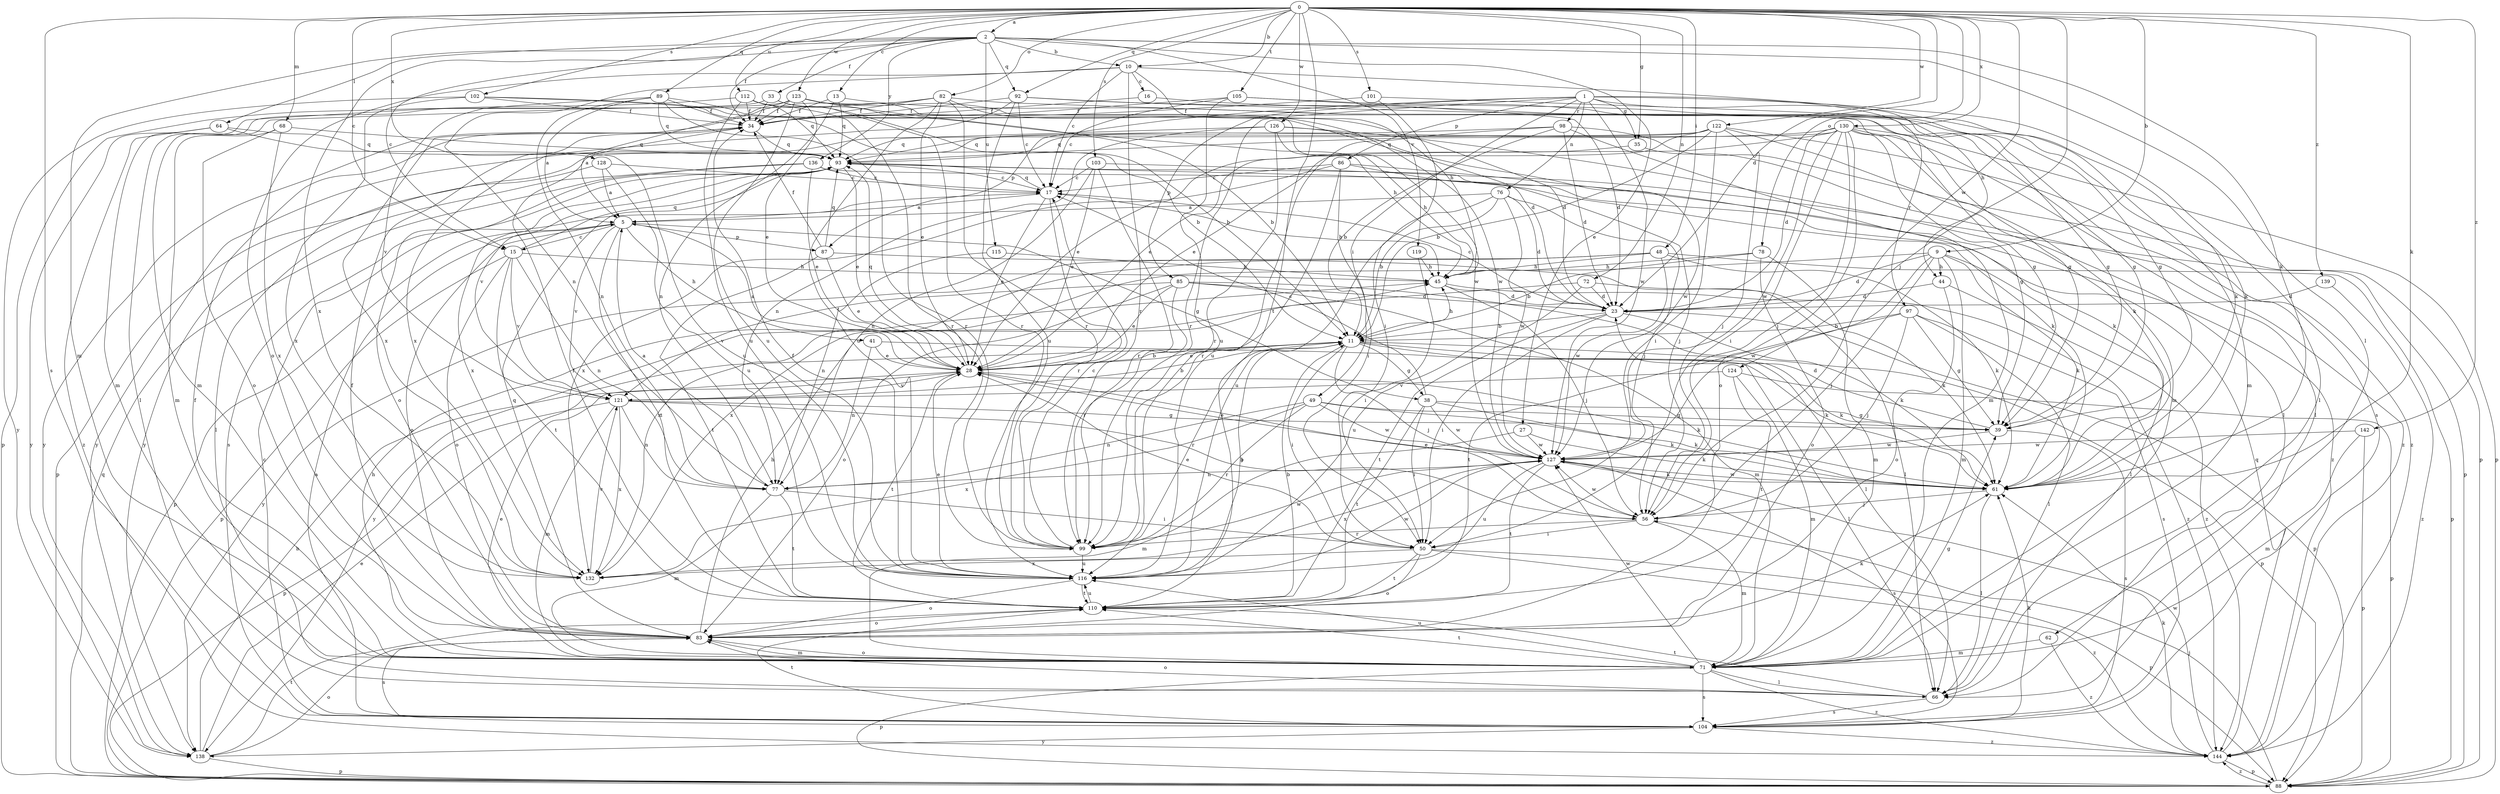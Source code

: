 strict digraph  {
0;
1;
2;
5;
9;
10;
11;
13;
15;
16;
17;
23;
27;
28;
33;
34;
35;
38;
39;
41;
44;
45;
48;
49;
50;
56;
61;
62;
64;
66;
68;
71;
72;
76;
77;
78;
82;
83;
85;
86;
87;
88;
89;
92;
93;
97;
98;
99;
101;
102;
103;
104;
105;
110;
112;
115;
116;
119;
121;
122;
123;
124;
126;
127;
128;
130;
132;
136;
138;
139;
142;
144;
0 -> 2  [label=a];
0 -> 9  [label=b];
0 -> 10  [label=b];
0 -> 13  [label=c];
0 -> 15  [label=c];
0 -> 23  [label=d];
0 -> 35  [label=g];
0 -> 48  [label=i];
0 -> 56  [label=j];
0 -> 61  [label=k];
0 -> 68  [label=m];
0 -> 72  [label=n];
0 -> 78  [label=o];
0 -> 82  [label=o];
0 -> 89  [label=q];
0 -> 92  [label=q];
0 -> 101  [label=s];
0 -> 102  [label=s];
0 -> 103  [label=s];
0 -> 104  [label=s];
0 -> 105  [label=t];
0 -> 110  [label=t];
0 -> 112  [label=u];
0 -> 122  [label=w];
0 -> 123  [label=w];
0 -> 124  [label=w];
0 -> 126  [label=w];
0 -> 128  [label=x];
0 -> 130  [label=x];
0 -> 139  [label=z];
0 -> 142  [label=z];
1 -> 35  [label=g];
1 -> 49  [label=i];
1 -> 71  [label=m];
1 -> 76  [label=n];
1 -> 85  [label=p];
1 -> 86  [label=p];
1 -> 87  [label=p];
1 -> 97  [label=r];
1 -> 98  [label=r];
1 -> 99  [label=r];
1 -> 104  [label=s];
1 -> 127  [label=w];
2 -> 10  [label=b];
2 -> 15  [label=c];
2 -> 27  [label=e];
2 -> 33  [label=f];
2 -> 34  [label=f];
2 -> 61  [label=k];
2 -> 62  [label=l];
2 -> 64  [label=l];
2 -> 71  [label=m];
2 -> 92  [label=q];
2 -> 115  [label=u];
2 -> 119  [label=v];
2 -> 132  [label=x];
2 -> 136  [label=y];
5 -> 15  [label=c];
5 -> 38  [label=g];
5 -> 41  [label=h];
5 -> 83  [label=o];
5 -> 87  [label=p];
5 -> 88  [label=p];
5 -> 110  [label=t];
5 -> 121  [label=v];
9 -> 23  [label=d];
9 -> 44  [label=h];
9 -> 56  [label=j];
9 -> 61  [label=k];
9 -> 66  [label=l];
9 -> 71  [label=m];
9 -> 127  [label=w];
9 -> 132  [label=x];
10 -> 16  [label=c];
10 -> 17  [label=c];
10 -> 44  [label=h];
10 -> 45  [label=h];
10 -> 77  [label=n];
10 -> 83  [label=o];
10 -> 99  [label=r];
11 -> 28  [label=e];
11 -> 38  [label=g];
11 -> 45  [label=h];
11 -> 50  [label=i];
11 -> 56  [label=j];
11 -> 61  [label=k];
11 -> 66  [label=l];
11 -> 88  [label=p];
11 -> 99  [label=r];
13 -> 34  [label=f];
13 -> 39  [label=g];
13 -> 77  [label=n];
13 -> 93  [label=q];
15 -> 45  [label=h];
15 -> 77  [label=n];
15 -> 83  [label=o];
15 -> 88  [label=p];
15 -> 93  [label=q];
15 -> 110  [label=t];
15 -> 121  [label=v];
16 -> 34  [label=f];
16 -> 66  [label=l];
17 -> 5  [label=a];
17 -> 28  [label=e];
17 -> 45  [label=h];
17 -> 93  [label=q];
17 -> 99  [label=r];
23 -> 11  [label=b];
23 -> 17  [label=c];
23 -> 50  [label=i];
23 -> 61  [label=k];
23 -> 88  [label=p];
23 -> 110  [label=t];
27 -> 61  [label=k];
27 -> 71  [label=m];
27 -> 127  [label=w];
28 -> 5  [label=a];
28 -> 11  [label=b];
28 -> 61  [label=k];
28 -> 93  [label=q];
28 -> 110  [label=t];
28 -> 121  [label=v];
33 -> 34  [label=f];
33 -> 45  [label=h];
33 -> 88  [label=p];
33 -> 99  [label=r];
34 -> 93  [label=q];
34 -> 138  [label=y];
35 -> 28  [label=e];
35 -> 144  [label=z];
38 -> 17  [label=c];
38 -> 39  [label=g];
38 -> 50  [label=i];
38 -> 61  [label=k];
38 -> 110  [label=t];
38 -> 127  [label=w];
39 -> 23  [label=d];
39 -> 104  [label=s];
39 -> 127  [label=w];
41 -> 28  [label=e];
41 -> 61  [label=k];
41 -> 77  [label=n];
44 -> 23  [label=d];
44 -> 83  [label=o];
44 -> 144  [label=z];
45 -> 23  [label=d];
45 -> 56  [label=j];
45 -> 144  [label=z];
48 -> 45  [label=h];
48 -> 61  [label=k];
48 -> 88  [label=p];
48 -> 127  [label=w];
48 -> 132  [label=x];
48 -> 138  [label=y];
49 -> 39  [label=g];
49 -> 61  [label=k];
49 -> 77  [label=n];
49 -> 99  [label=r];
49 -> 127  [label=w];
49 -> 132  [label=x];
50 -> 28  [label=e];
50 -> 83  [label=o];
50 -> 88  [label=p];
50 -> 110  [label=t];
50 -> 132  [label=x];
50 -> 144  [label=z];
56 -> 28  [label=e];
56 -> 50  [label=i];
56 -> 71  [label=m];
56 -> 99  [label=r];
56 -> 127  [label=w];
61 -> 56  [label=j];
61 -> 66  [label=l];
61 -> 127  [label=w];
62 -> 71  [label=m];
62 -> 144  [label=z];
64 -> 93  [label=q];
64 -> 116  [label=u];
64 -> 138  [label=y];
64 -> 144  [label=z];
66 -> 83  [label=o];
66 -> 104  [label=s];
66 -> 110  [label=t];
68 -> 71  [label=m];
68 -> 83  [label=o];
68 -> 93  [label=q];
68 -> 132  [label=x];
71 -> 28  [label=e];
71 -> 34  [label=f];
71 -> 39  [label=g];
71 -> 45  [label=h];
71 -> 66  [label=l];
71 -> 83  [label=o];
71 -> 88  [label=p];
71 -> 104  [label=s];
71 -> 110  [label=t];
71 -> 116  [label=u];
71 -> 127  [label=w];
71 -> 144  [label=z];
72 -> 23  [label=d];
72 -> 61  [label=k];
72 -> 116  [label=u];
72 -> 138  [label=y];
76 -> 5  [label=a];
76 -> 11  [label=b];
76 -> 23  [label=d];
76 -> 56  [label=j];
76 -> 116  [label=u];
76 -> 127  [label=w];
77 -> 5  [label=a];
77 -> 50  [label=i];
77 -> 71  [label=m];
77 -> 110  [label=t];
78 -> 11  [label=b];
78 -> 45  [label=h];
78 -> 71  [label=m];
78 -> 83  [label=o];
82 -> 28  [label=e];
82 -> 34  [label=f];
82 -> 39  [label=g];
82 -> 71  [label=m];
82 -> 99  [label=r];
82 -> 116  [label=u];
82 -> 127  [label=w];
82 -> 132  [label=x];
83 -> 34  [label=f];
83 -> 45  [label=h];
83 -> 61  [label=k];
83 -> 71  [label=m];
83 -> 93  [label=q];
83 -> 104  [label=s];
85 -> 23  [label=d];
85 -> 28  [label=e];
85 -> 66  [label=l];
85 -> 71  [label=m];
85 -> 83  [label=o];
85 -> 99  [label=r];
85 -> 121  [label=v];
86 -> 17  [label=c];
86 -> 50  [label=i];
86 -> 56  [label=j];
86 -> 61  [label=k];
86 -> 99  [label=r];
86 -> 132  [label=x];
87 -> 28  [label=e];
87 -> 34  [label=f];
87 -> 66  [label=l];
87 -> 93  [label=q];
87 -> 110  [label=t];
88 -> 56  [label=j];
88 -> 93  [label=q];
88 -> 144  [label=z];
89 -> 5  [label=a];
89 -> 23  [label=d];
89 -> 34  [label=f];
89 -> 77  [label=n];
89 -> 93  [label=q];
89 -> 99  [label=r];
89 -> 121  [label=v];
92 -> 17  [label=c];
92 -> 34  [label=f];
92 -> 39  [label=g];
92 -> 61  [label=k];
92 -> 116  [label=u];
92 -> 132  [label=x];
93 -> 17  [label=c];
93 -> 28  [label=e];
93 -> 104  [label=s];
93 -> 121  [label=v];
93 -> 132  [label=x];
93 -> 144  [label=z];
97 -> 11  [label=b];
97 -> 39  [label=g];
97 -> 56  [label=j];
97 -> 66  [label=l];
97 -> 104  [label=s];
97 -> 110  [label=t];
98 -> 11  [label=b];
98 -> 23  [label=d];
98 -> 71  [label=m];
98 -> 88  [label=p];
98 -> 93  [label=q];
98 -> 116  [label=u];
99 -> 17  [label=c];
99 -> 116  [label=u];
99 -> 127  [label=w];
101 -> 34  [label=f];
101 -> 50  [label=i];
101 -> 61  [label=k];
102 -> 11  [label=b];
102 -> 23  [label=d];
102 -> 34  [label=f];
102 -> 132  [label=x];
102 -> 138  [label=y];
103 -> 17  [label=c];
103 -> 28  [label=e];
103 -> 77  [label=n];
103 -> 88  [label=p];
103 -> 99  [label=r];
104 -> 5  [label=a];
104 -> 17  [label=c];
104 -> 61  [label=k];
104 -> 110  [label=t];
104 -> 138  [label=y];
104 -> 144  [label=z];
105 -> 17  [label=c];
105 -> 23  [label=d];
105 -> 34  [label=f];
105 -> 39  [label=g];
105 -> 116  [label=u];
110 -> 11  [label=b];
110 -> 34  [label=f];
110 -> 83  [label=o];
110 -> 116  [label=u];
112 -> 11  [label=b];
112 -> 34  [label=f];
112 -> 71  [label=m];
112 -> 93  [label=q];
112 -> 99  [label=r];
112 -> 116  [label=u];
115 -> 45  [label=h];
115 -> 77  [label=n];
116 -> 11  [label=b];
116 -> 28  [label=e];
116 -> 34  [label=f];
116 -> 83  [label=o];
116 -> 110  [label=t];
116 -> 127  [label=w];
119 -> 45  [label=h];
119 -> 50  [label=i];
121 -> 11  [label=b];
121 -> 39  [label=g];
121 -> 56  [label=j];
121 -> 71  [label=m];
121 -> 77  [label=n];
121 -> 88  [label=p];
121 -> 132  [label=x];
122 -> 11  [label=b];
122 -> 28  [label=e];
122 -> 50  [label=i];
122 -> 56  [label=j];
122 -> 66  [label=l];
122 -> 93  [label=q];
122 -> 138  [label=y];
122 -> 144  [label=z];
123 -> 5  [label=a];
123 -> 11  [label=b];
123 -> 28  [label=e];
123 -> 34  [label=f];
123 -> 39  [label=g];
123 -> 66  [label=l];
123 -> 116  [label=u];
123 -> 127  [label=w];
124 -> 71  [label=m];
124 -> 88  [label=p];
124 -> 110  [label=t];
124 -> 121  [label=v];
126 -> 45  [label=h];
126 -> 61  [label=k];
126 -> 77  [label=n];
126 -> 93  [label=q];
126 -> 99  [label=r];
126 -> 127  [label=w];
127 -> 28  [label=e];
127 -> 61  [label=k];
127 -> 77  [label=n];
127 -> 104  [label=s];
127 -> 110  [label=t];
127 -> 116  [label=u];
127 -> 132  [label=x];
128 -> 5  [label=a];
128 -> 17  [label=c];
128 -> 88  [label=p];
128 -> 116  [label=u];
130 -> 23  [label=d];
130 -> 28  [label=e];
130 -> 39  [label=g];
130 -> 50  [label=i];
130 -> 56  [label=j];
130 -> 66  [label=l];
130 -> 71  [label=m];
130 -> 83  [label=o];
130 -> 88  [label=p];
130 -> 93  [label=q];
130 -> 127  [label=w];
130 -> 138  [label=y];
132 -> 121  [label=v];
136 -> 17  [label=c];
136 -> 28  [label=e];
136 -> 61  [label=k];
136 -> 66  [label=l];
136 -> 83  [label=o];
138 -> 11  [label=b];
138 -> 28  [label=e];
138 -> 83  [label=o];
138 -> 88  [label=p];
138 -> 110  [label=t];
139 -> 23  [label=d];
139 -> 144  [label=z];
142 -> 71  [label=m];
142 -> 88  [label=p];
142 -> 127  [label=w];
144 -> 61  [label=k];
144 -> 88  [label=p];
144 -> 93  [label=q];
144 -> 127  [label=w];
}
